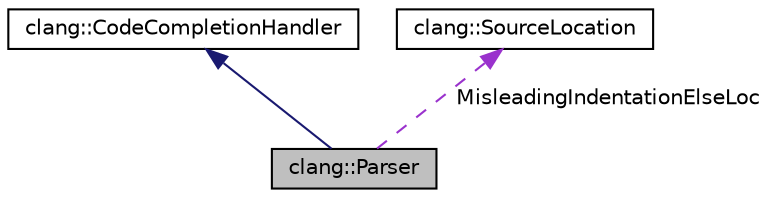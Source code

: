 digraph "clang::Parser"
{
 // LATEX_PDF_SIZE
  bgcolor="transparent";
  edge [fontname="Helvetica",fontsize="10",labelfontname="Helvetica",labelfontsize="10"];
  node [fontname="Helvetica",fontsize="10",shape=record];
  Node1 [label="clang::Parser",height=0.2,width=0.4,color="black", fillcolor="grey75", style="filled", fontcolor="black",tooltip="Parser - This implements a parser for the C family of languages."];
  Node2 -> Node1 [dir="back",color="midnightblue",fontsize="10",style="solid",fontname="Helvetica"];
  Node2 [label="clang::CodeCompletionHandler",height=0.2,width=0.4,color="black",URL="$classclang_1_1CodeCompletionHandler.html",tooltip="Callback handler that receives notifications when performing code completion within the preprocessor."];
  Node3 -> Node1 [dir="back",color="darkorchid3",fontsize="10",style="dashed",label=" MisleadingIndentationElseLoc" ,fontname="Helvetica"];
  Node3 [label="clang::SourceLocation",height=0.2,width=0.4,color="black",URL="$classclang_1_1SourceLocation.html",tooltip="Encodes a location in the source."];
}
